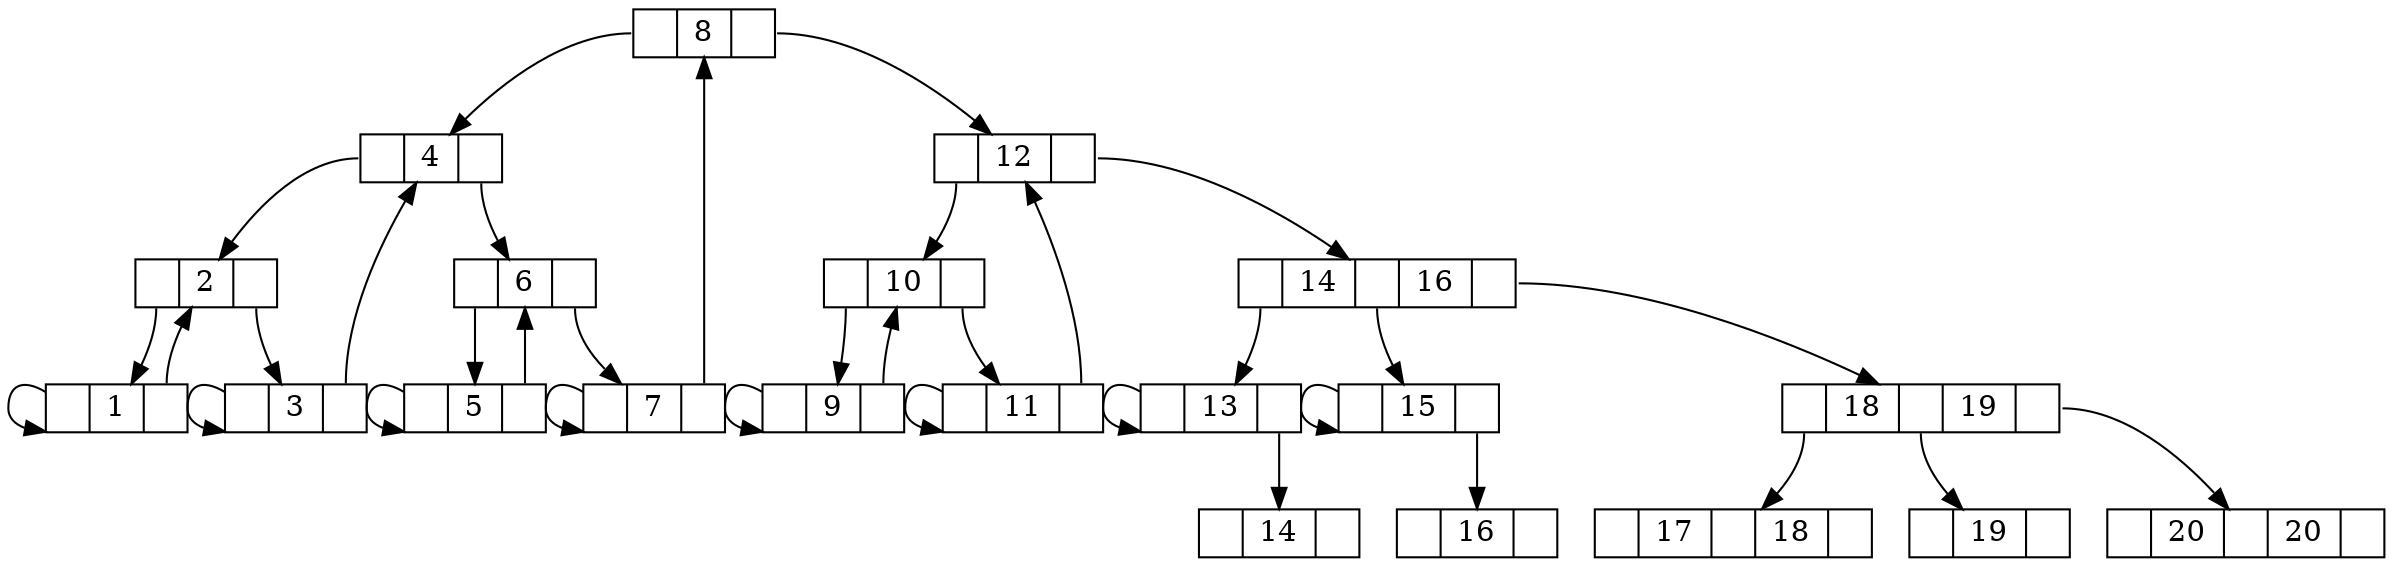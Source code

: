 digraph {
	node [height=.1 shape=record]
	"node-8" [label="<f0> | <f1> 8| <f2>"]
	"node-12" [label="<f0> | <f1> 12| <f2>"]
	"node-8":f2 -> "node-12"
	"node-1416" [label="<f0> | <f1> 14| <f2>| <f3> 16| <f4>"]
	"node-12":f2 -> "node-1416"
	"node-1819" [label="<f0> | <f1> 18| <f2>| <f3> 19| <f4>"]
	"node-1416":f4 -> "node-1819"
	"node-2020" [label="<f0> | <f1> 20| <f2>| <f3> 20| <f4>"]
	"node-1819":f4 -> "node-2020"
	"node-19" [label="<f0> | <f1> 19| <f2>"]
	"node-1819":f2 -> "node-19"
	"node-1718" [label="<f0> | <f1> 17| <f2>| <f3> 18| <f4>"]
	"node-1819":f0 -> "node-1718"
	"node-15" [label="<f0> | <f1> 15| <f2>"]
	"node-1416":f2 -> "node-15"
	"node-16" [label="<f0> | <f1> 16| <f2>"]
	"node-15":f2 -> "node-16"
	"node-15" [label="<f0> | <f1> 15| <f2>"]
	"node-15":f0 -> "node-15"
	"node-13" [label="<f0> | <f1> 13| <f2>"]
	"node-1416":f0 -> "node-13"
	"node-14" [label="<f0> | <f1> 14| <f2>"]
	"node-13":f2 -> "node-14"
	"node-13" [label="<f0> | <f1> 13| <f2>"]
	"node-13":f0 -> "node-13"
	"node-10" [label="<f0> | <f1> 10| <f2>"]
	"node-12":f0 -> "node-10"
	"node-11" [label="<f0> | <f1> 11| <f2>"]
	"node-10":f2 -> "node-11"
	"node-12" [label="<f0> | <f1> 12| <f2>"]
	"node-11":f2 -> "node-12"
	"node-11" [label="<f0> | <f1> 11| <f2>"]
	"node-11":f0 -> "node-11"
	"node-9" [label="<f0> | <f1> 9| <f2>"]
	"node-10":f0 -> "node-9"
	"node-10" [label="<f0> | <f1> 10| <f2>"]
	"node-9":f2 -> "node-10"
	"node-9" [label="<f0> | <f1> 9| <f2>"]
	"node-9":f0 -> "node-9"
	"node-4" [label="<f0> | <f1> 4| <f2>"]
	"node-8":f0 -> "node-4"
	"node-6" [label="<f0> | <f1> 6| <f2>"]
	"node-4":f2 -> "node-6"
	"node-7" [label="<f0> | <f1> 7| <f2>"]
	"node-6":f2 -> "node-7"
	"node-8" [label="<f0> | <f1> 8| <f2>"]
	"node-7":f2 -> "node-8"
	"node-7" [label="<f0> | <f1> 7| <f2>"]
	"node-7":f0 -> "node-7"
	"node-5" [label="<f0> | <f1> 5| <f2>"]
	"node-6":f0 -> "node-5"
	"node-6" [label="<f0> | <f1> 6| <f2>"]
	"node-5":f2 -> "node-6"
	"node-5" [label="<f0> | <f1> 5| <f2>"]
	"node-5":f0 -> "node-5"
	"node-2" [label="<f0> | <f1> 2| <f2>"]
	"node-4":f0 -> "node-2"
	"node-3" [label="<f0> | <f1> 3| <f2>"]
	"node-2":f2 -> "node-3"
	"node-4" [label="<f0> | <f1> 4| <f2>"]
	"node-3":f2 -> "node-4"
	"node-3" [label="<f0> | <f1> 3| <f2>"]
	"node-3":f0 -> "node-3"
	"node-1" [label="<f0> | <f1> 1| <f2>"]
	"node-2":f0 -> "node-1"
	"node-2" [label="<f0> | <f1> 2| <f2>"]
	"node-1":f2 -> "node-2"
	"node-1" [label="<f0> | <f1> 1| <f2>"]
	"node-1":f0 -> "node-1"
}
